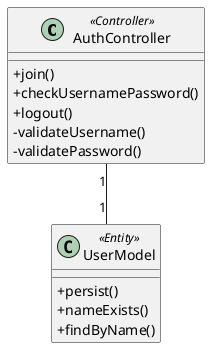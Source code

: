 @startuml

skinparam ClassAttributeIconSize 0

class AuthController <<Controller>> {
    + join()
    + checkUsernamePassword()
    + logout()
    - validateUsername()
    - validatePassword()
}
class UserModel <<Entity>> {
    + persist()
    + nameExists()
    + findByName()
}

AuthController "1" -- "1" UserModel 

@enduml